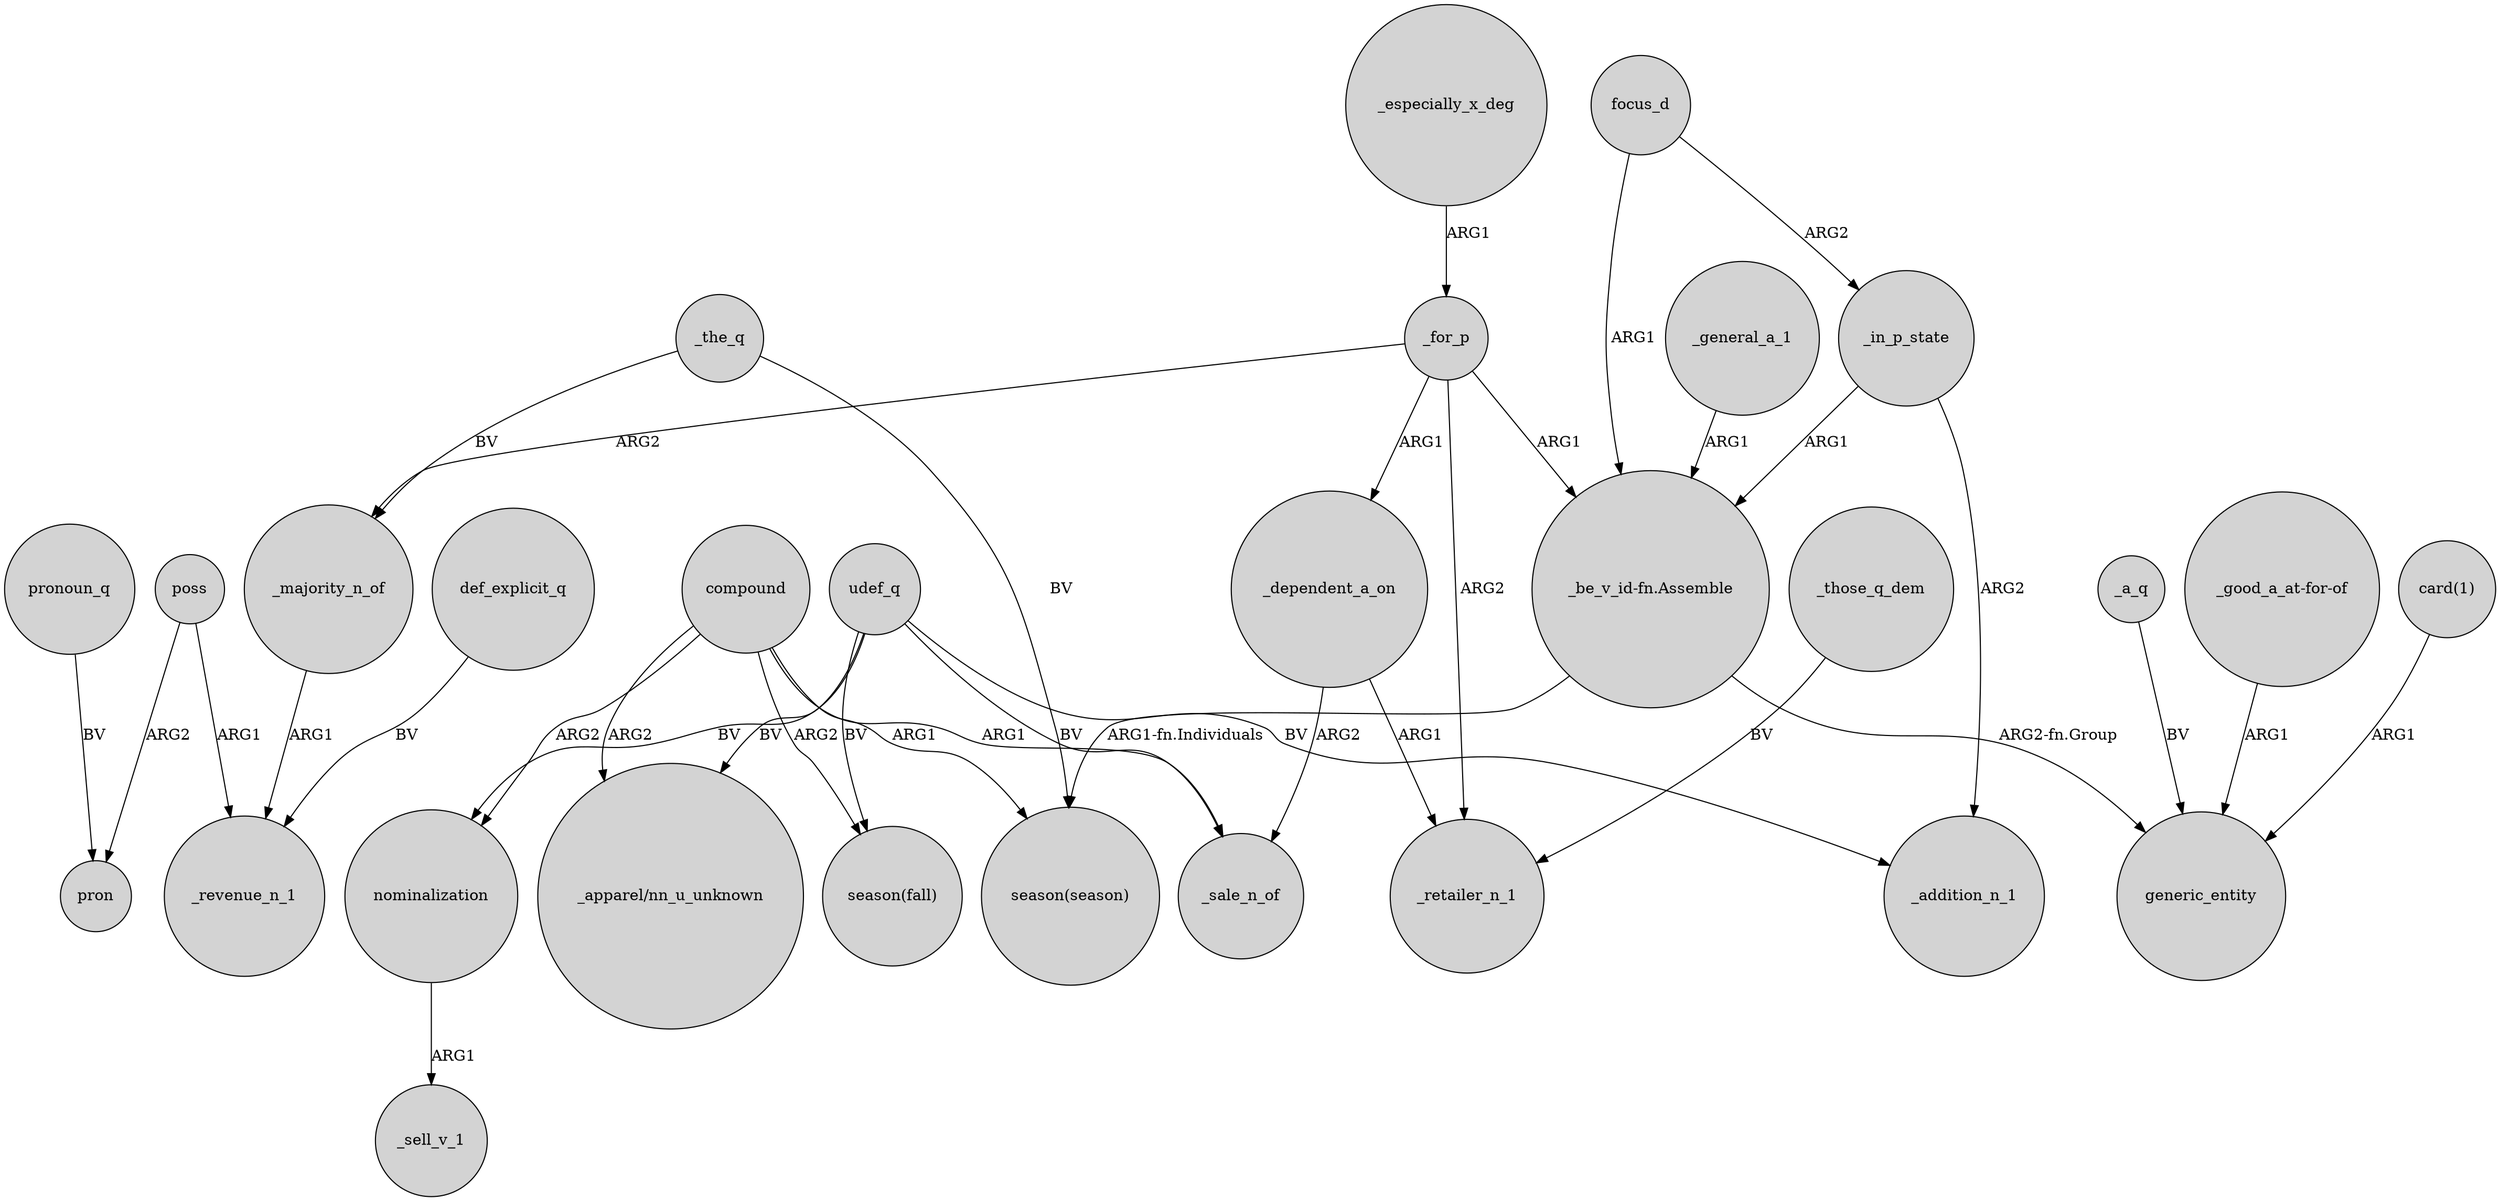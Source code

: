 digraph {
	node [shape=circle style=filled]
	"card(1)" -> generic_entity [label=ARG1]
	focus_d -> _in_p_state [label=ARG2]
	_those_q_dem -> _retailer_n_1 [label=BV]
	_dependent_a_on -> _sale_n_of [label=ARG2]
	poss -> _revenue_n_1 [label=ARG1]
	udef_q -> nominalization [label=BV]
	"_be_v_id-fn.Assemble" -> generic_entity [label="ARG2-fn.Group"]
	udef_q -> _addition_n_1 [label=BV]
	udef_q -> _sale_n_of [label=BV]
	def_explicit_q -> _revenue_n_1 [label=BV]
	compound -> nominalization [label=ARG2]
	compound -> "season(season)" [label=ARG1]
	udef_q -> "_apparel/nn_u_unknown" [label=BV]
	pronoun_q -> pron [label=BV]
	_dependent_a_on -> _retailer_n_1 [label=ARG1]
	poss -> pron [label=ARG2]
	_a_q -> generic_entity [label=BV]
	focus_d -> "_be_v_id-fn.Assemble" [label=ARG1]
	compound -> "_apparel/nn_u_unknown" [label=ARG2]
	"_good_a_at-for-of" -> generic_entity [label=ARG1]
	_in_p_state -> "_be_v_id-fn.Assemble" [label=ARG1]
	_the_q -> _majority_n_of [label=BV]
	compound -> "season(fall)" [label=ARG2]
	_general_a_1 -> "_be_v_id-fn.Assemble" [label=ARG1]
	_majority_n_of -> _revenue_n_1 [label=ARG1]
	nominalization -> _sell_v_1 [label=ARG1]
	_for_p -> _dependent_a_on [label=ARG1]
	_for_p -> "_be_v_id-fn.Assemble" [label=ARG1]
	_in_p_state -> _addition_n_1 [label=ARG2]
	udef_q -> "season(fall)" [label=BV]
	_especially_x_deg -> _for_p [label=ARG1]
	_for_p -> _majority_n_of [label=ARG2]
	"_be_v_id-fn.Assemble" -> "season(season)" [label="ARG1-fn.Individuals"]
	_for_p -> _retailer_n_1 [label=ARG2]
	compound -> _sale_n_of [label=ARG1]
	_the_q -> "season(season)" [label=BV]
}
